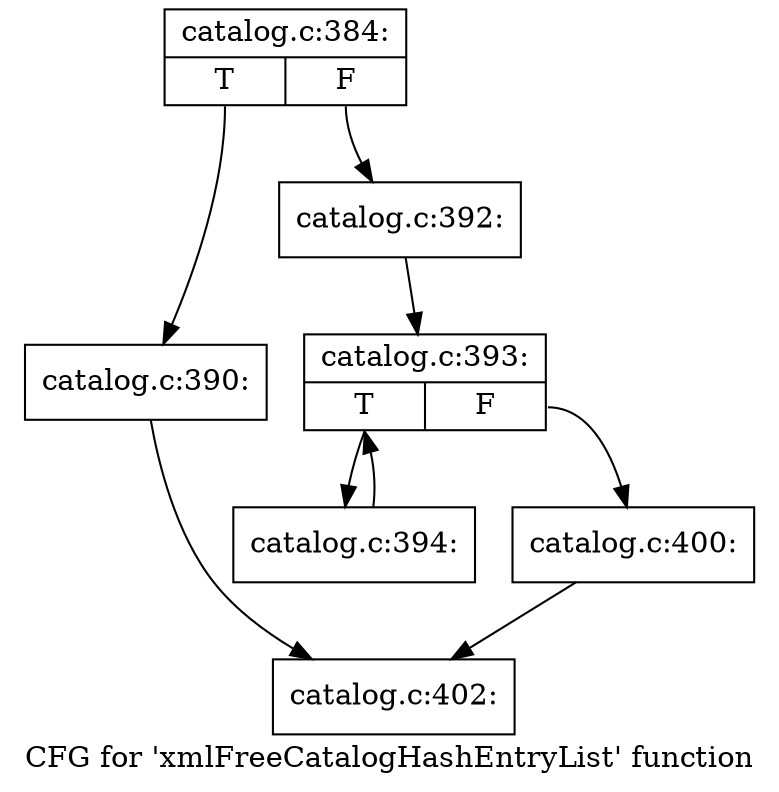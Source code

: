 digraph "CFG for 'xmlFreeCatalogHashEntryList' function" {
	label="CFG for 'xmlFreeCatalogHashEntryList' function";

	Node0x5650cc91dd60 [shape=record,label="{catalog.c:384:|{<s0>T|<s1>F}}"];
	Node0x5650cc91dd60:s0 -> Node0x5650cca8f8e0;
	Node0x5650cc91dd60:s1 -> Node0x5650cca8f930;
	Node0x5650cca8f8e0 [shape=record,label="{catalog.c:390:}"];
	Node0x5650cca8f8e0 -> Node0x5650cca8e760;
	Node0x5650cca8f930 [shape=record,label="{catalog.c:392:}"];
	Node0x5650cca8f930 -> Node0x5650cca8feb0;
	Node0x5650cca8feb0 [shape=record,label="{catalog.c:393:|{<s0>T|<s1>F}}"];
	Node0x5650cca8feb0:s0 -> Node0x5650cca90270;
	Node0x5650cca8feb0:s1 -> Node0x5650cca90090;
	Node0x5650cca90270 [shape=record,label="{catalog.c:394:}"];
	Node0x5650cca90270 -> Node0x5650cca8feb0;
	Node0x5650cca90090 [shape=record,label="{catalog.c:400:}"];
	Node0x5650cca90090 -> Node0x5650cca8e760;
	Node0x5650cca8e760 [shape=record,label="{catalog.c:402:}"];
}
